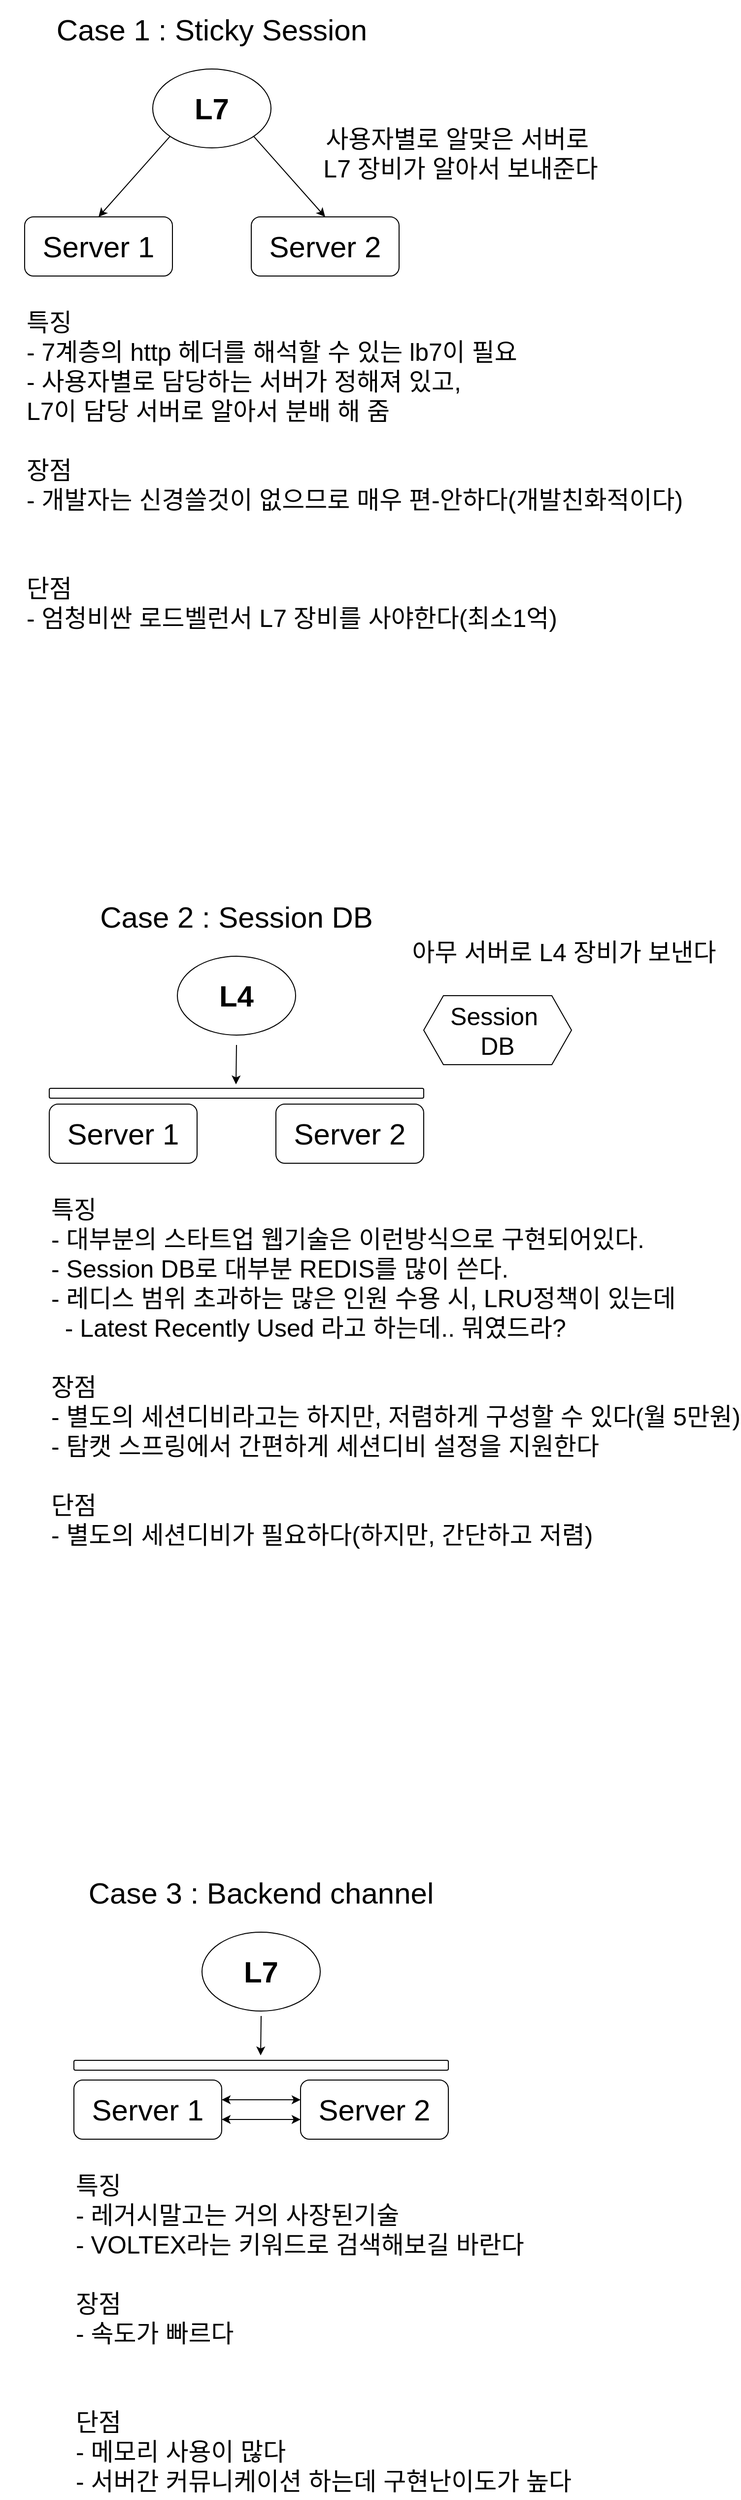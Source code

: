 <mxfile version="14.4.9" type="github">
  <diagram id="aM_ZloH5ehefcKWh3QA5" name="Page-1">
    <mxGraphModel dx="1346" dy="771" grid="0" gridSize="10" guides="1" tooltips="1" connect="1" arrows="1" fold="1" page="1" pageScale="1" pageWidth="827" pageHeight="1169" math="0" shadow="0">
      <root>
        <mxCell id="0" />
        <mxCell id="1" parent="0" />
        <mxCell id="IEJEwD0IdjdtA9lDOU1T-1" value="L7" style="ellipse;whiteSpace=wrap;html=1;fontSize=30;fontStyle=1" vertex="1" parent="1">
          <mxGeometry x="200" y="130" width="120" height="80" as="geometry" />
        </mxCell>
        <mxCell id="IEJEwD0IdjdtA9lDOU1T-2" value="Server 1" style="rounded=1;whiteSpace=wrap;html=1;fontSize=30;" vertex="1" parent="1">
          <mxGeometry x="70" y="280" width="150" height="60" as="geometry" />
        </mxCell>
        <mxCell id="IEJEwD0IdjdtA9lDOU1T-3" value="Server 2" style="rounded=1;whiteSpace=wrap;html=1;fontSize=30;" vertex="1" parent="1">
          <mxGeometry x="300" y="280" width="150" height="60" as="geometry" />
        </mxCell>
        <mxCell id="IEJEwD0IdjdtA9lDOU1T-4" value="" style="endArrow=classic;html=1;fontSize=30;exitX=0;exitY=1;exitDx=0;exitDy=0;entryX=0.5;entryY=0;entryDx=0;entryDy=0;" edge="1" parent="1" source="IEJEwD0IdjdtA9lDOU1T-1" target="IEJEwD0IdjdtA9lDOU1T-2">
          <mxGeometry width="50" height="50" relative="1" as="geometry">
            <mxPoint x="260" y="420" as="sourcePoint" />
            <mxPoint x="310" y="370" as="targetPoint" />
          </mxGeometry>
        </mxCell>
        <mxCell id="IEJEwD0IdjdtA9lDOU1T-5" value="" style="endArrow=classic;html=1;fontSize=30;exitX=1;exitY=1;exitDx=0;exitDy=0;entryX=0.5;entryY=0;entryDx=0;entryDy=0;" edge="1" parent="1" source="IEJEwD0IdjdtA9lDOU1T-1" target="IEJEwD0IdjdtA9lDOU1T-3">
          <mxGeometry width="50" height="50" relative="1" as="geometry">
            <mxPoint x="227.574" y="208.284" as="sourcePoint" />
            <mxPoint x="155" y="290" as="targetPoint" />
          </mxGeometry>
        </mxCell>
        <mxCell id="IEJEwD0IdjdtA9lDOU1T-6" value="Case 1 : Sticky Session" style="text;html=1;strokeColor=none;fillColor=none;align=center;verticalAlign=middle;whiteSpace=wrap;rounded=0;fontSize=30;" vertex="1" parent="1">
          <mxGeometry x="45" y="60" width="430" height="60" as="geometry" />
        </mxCell>
        <mxCell id="IEJEwD0IdjdtA9lDOU1T-7" value="특징&lt;br&gt;- 7계층의 http 헤더를 해석할 수 있는 lb7이 필요&lt;br&gt;- 사용자별로 담당하는 서버가 정해져 있고, &lt;br&gt;L7이 담당 서버로 알아서 분배 해 줌&lt;br&gt;&lt;br&gt;장점&lt;br style=&quot;font-size: 25px&quot;&gt;- 개발자는 신경쓸것이 없으므로 매우 편-안하다(개발친화적이다)&lt;br style=&quot;font-size: 25px&quot;&gt;&lt;br style=&quot;font-size: 25px&quot;&gt;&lt;br style=&quot;font-size: 25px&quot;&gt;단점&lt;br style=&quot;font-size: 25px&quot;&gt;- 엄청비싼 로드벨런서 L7 장비를 사야한다(최소1억)" style="text;html=1;align=left;verticalAlign=top;resizable=0;points=[];autosize=1;fontSize=25;" vertex="1" parent="1">
          <mxGeometry x="70" y="365" width="650" height="340" as="geometry" />
        </mxCell>
        <mxCell id="IEJEwD0IdjdtA9lDOU1T-8" value="L4" style="ellipse;whiteSpace=wrap;html=1;fontSize=30;fontStyle=1" vertex="1" parent="1">
          <mxGeometry x="225" y="1030" width="120" height="80" as="geometry" />
        </mxCell>
        <mxCell id="IEJEwD0IdjdtA9lDOU1T-9" value="Server 1" style="rounded=1;whiteSpace=wrap;html=1;fontSize=30;" vertex="1" parent="1">
          <mxGeometry x="95" y="1180" width="150" height="60" as="geometry" />
        </mxCell>
        <mxCell id="IEJEwD0IdjdtA9lDOU1T-10" value="Server 2" style="rounded=1;whiteSpace=wrap;html=1;fontSize=30;" vertex="1" parent="1">
          <mxGeometry x="325" y="1180" width="150" height="60" as="geometry" />
        </mxCell>
        <mxCell id="IEJEwD0IdjdtA9lDOU1T-13" value="Case 2 : Session DB" style="text;html=1;strokeColor=none;fillColor=none;align=center;verticalAlign=middle;whiteSpace=wrap;rounded=0;fontSize=30;" vertex="1" parent="1">
          <mxGeometry x="70" y="960" width="430" height="60" as="geometry" />
        </mxCell>
        <mxCell id="IEJEwD0IdjdtA9lDOU1T-14" value="특징&lt;br&gt;- 대부분의 스타트업 웹기술은 이런방식으로 구현되어있다.&lt;br&gt;- Session DB로 대부분 REDIS를 많이 쓴다.&lt;br&gt;- 레디스 범위 초과하는 많은 인원 수용 시, LRU정책이 있는데&lt;br&gt;&amp;nbsp; - Latest Recently Used 라고 하는데.. 뭐였드라?&lt;br&gt;&lt;br&gt;장점&lt;br style=&quot;font-size: 25px&quot;&gt;- 별도의 세션디비라고는 하지만, 저렴하게 구성할 수 있다(월 5만원)&lt;br style=&quot;font-size: 25px&quot;&gt;- 탐캣 스프링에서 간편하게 세션디비 설정을 지원한다&lt;br style=&quot;font-size: 25px&quot;&gt;&lt;br style=&quot;font-size: 25px&quot;&gt;단점&lt;br style=&quot;font-size: 25px&quot;&gt;- 별도의 세션디비가 필요하다(하지만, 간단하고 저렴)" style="text;html=1;align=left;verticalAlign=top;resizable=0;points=[];autosize=1;fontSize=25;" vertex="1" parent="1">
          <mxGeometry x="95" y="1265" width="680" height="370" as="geometry" />
        </mxCell>
        <mxCell id="IEJEwD0IdjdtA9lDOU1T-15" value="L7" style="ellipse;whiteSpace=wrap;html=1;fontSize=30;fontStyle=1" vertex="1" parent="1">
          <mxGeometry x="250" y="2020" width="120" height="80" as="geometry" />
        </mxCell>
        <mxCell id="IEJEwD0IdjdtA9lDOU1T-16" value="Server 1" style="rounded=1;whiteSpace=wrap;html=1;fontSize=30;" vertex="1" parent="1">
          <mxGeometry x="120" y="2170" width="150" height="60" as="geometry" />
        </mxCell>
        <mxCell id="IEJEwD0IdjdtA9lDOU1T-17" value="Server 2" style="rounded=1;whiteSpace=wrap;html=1;fontSize=30;" vertex="1" parent="1">
          <mxGeometry x="350" y="2170" width="150" height="60" as="geometry" />
        </mxCell>
        <mxCell id="IEJEwD0IdjdtA9lDOU1T-20" value="Case 3 : Backend channel" style="text;html=1;strokeColor=none;fillColor=none;align=center;verticalAlign=middle;whiteSpace=wrap;rounded=0;fontSize=30;" vertex="1" parent="1">
          <mxGeometry x="95" y="1950" width="430" height="60" as="geometry" />
        </mxCell>
        <mxCell id="IEJEwD0IdjdtA9lDOU1T-21" value="특징&lt;br&gt;- 레거시말고는 거의 사장된기술&lt;br&gt;- VOLTEX라는 키워드로 검색해보길 바란다&lt;br&gt;&lt;br&gt;장점&lt;br style=&quot;font-size: 25px&quot;&gt;- 속도가 빠르다&lt;br style=&quot;font-size: 25px&quot;&gt;&lt;br style=&quot;font-size: 25px&quot;&gt;&lt;br style=&quot;font-size: 25px&quot;&gt;단점&lt;br style=&quot;font-size: 25px&quot;&gt;- 메모리 사용이 많다&lt;br style=&quot;font-size: 25px&quot;&gt;- 서버간 커뮤니케이션 하는데 구현난이도가 높다" style="text;html=1;align=left;verticalAlign=top;resizable=0;points=[];autosize=1;fontSize=25;" vertex="1" parent="1">
          <mxGeometry x="120" y="2255" width="490" height="340" as="geometry" />
        </mxCell>
        <mxCell id="IEJEwD0IdjdtA9lDOU1T-22" value="Session&amp;nbsp;&lt;br&gt;DB" style="shape=hexagon;perimeter=hexagonPerimeter2;whiteSpace=wrap;html=1;fixedSize=1;fontSize=25;align=center;" vertex="1" parent="1">
          <mxGeometry x="475" y="1070" width="150" height="70" as="geometry" />
        </mxCell>
        <mxCell id="IEJEwD0IdjdtA9lDOU1T-23" value="사용자별로 알맞은 서버로&amp;nbsp;&lt;br&gt;L7 장비가 알아서 보내준다" style="text;html=1;strokeColor=none;fillColor=none;align=center;verticalAlign=middle;whiteSpace=wrap;rounded=0;fontSize=25;" vertex="1" parent="1">
          <mxGeometry x="345" y="200" width="335" height="30" as="geometry" />
        </mxCell>
        <mxCell id="IEJEwD0IdjdtA9lDOU1T-24" value="아무 서버로 L4 장비가 보낸다" style="text;html=1;strokeColor=none;fillColor=none;align=center;verticalAlign=middle;whiteSpace=wrap;rounded=0;fontSize=25;" vertex="1" parent="1">
          <mxGeometry x="450" y="1010" width="335" height="30" as="geometry" />
        </mxCell>
        <mxCell id="IEJEwD0IdjdtA9lDOU1T-26" value="" style="endArrow=classic;startArrow=classic;html=1;fontSize=25;" edge="1" parent="1">
          <mxGeometry width="50" height="50" relative="1" as="geometry">
            <mxPoint x="270" y="2190" as="sourcePoint" />
            <mxPoint x="350" y="2190" as="targetPoint" />
          </mxGeometry>
        </mxCell>
        <mxCell id="IEJEwD0IdjdtA9lDOU1T-27" value="" style="endArrow=classic;startArrow=classic;html=1;fontSize=25;" edge="1" parent="1">
          <mxGeometry width="50" height="50" relative="1" as="geometry">
            <mxPoint x="270" y="2210" as="sourcePoint" />
            <mxPoint x="350" y="2210" as="targetPoint" />
          </mxGeometry>
        </mxCell>
        <mxCell id="IEJEwD0IdjdtA9lDOU1T-29" value="" style="endArrow=classic;html=1;fontSize=25;exitX=0.5;exitY=1;exitDx=0;exitDy=0;" edge="1" parent="1">
          <mxGeometry width="50" height="50" relative="1" as="geometry">
            <mxPoint x="310" y="2105" as="sourcePoint" />
            <mxPoint x="309.5" y="2145" as="targetPoint" />
          </mxGeometry>
        </mxCell>
        <mxCell id="IEJEwD0IdjdtA9lDOU1T-30" value="" style="rounded=1;whiteSpace=wrap;html=1;fontSize=25;align=center;" vertex="1" parent="1">
          <mxGeometry x="120" y="2150" width="380" height="10" as="geometry" />
        </mxCell>
        <mxCell id="IEJEwD0IdjdtA9lDOU1T-33" value="" style="rounded=1;whiteSpace=wrap;html=1;fontSize=25;align=center;" vertex="1" parent="1">
          <mxGeometry x="95" y="1164" width="380" height="10" as="geometry" />
        </mxCell>
        <mxCell id="IEJEwD0IdjdtA9lDOU1T-35" value="" style="endArrow=classic;html=1;fontSize=25;exitX=0.5;exitY=1;exitDx=0;exitDy=0;" edge="1" parent="1">
          <mxGeometry width="50" height="50" relative="1" as="geometry">
            <mxPoint x="285" y="1120" as="sourcePoint" />
            <mxPoint x="284.5" y="1160" as="targetPoint" />
          </mxGeometry>
        </mxCell>
      </root>
    </mxGraphModel>
  </diagram>
</mxfile>
